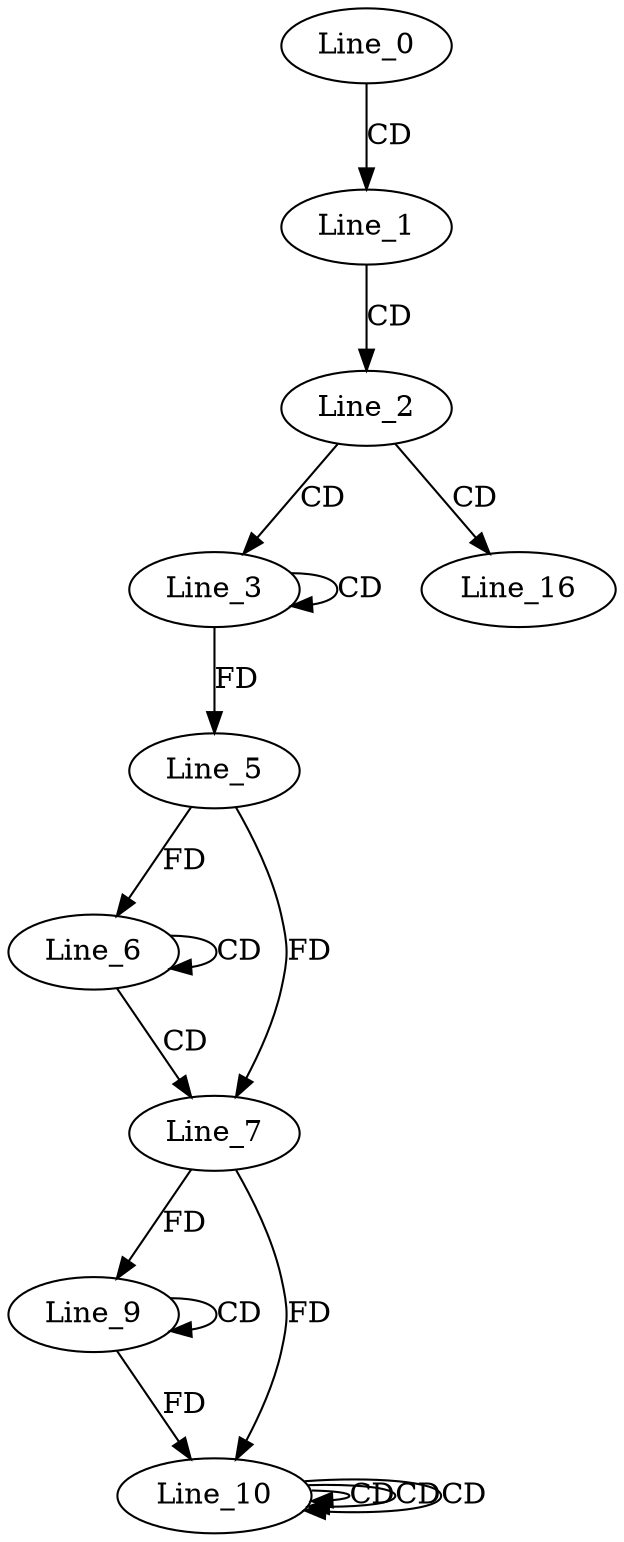 digraph G {
  Line_0;
  Line_1;
  Line_2;
  Line_3;
  Line_3;
  Line_5;
  Line_6;
  Line_6;
  Line_5;
  Line_7;
  Line_7;
  Line_9;
  Line_9;
  Line_9;
  Line_10;
  Line_10;
  Line_10;
  Line_10;
  Line_10;
  Line_16;
  Line_0 -> Line_1 [ label="CD" ];
  Line_1 -> Line_2 [ label="CD" ];
  Line_2 -> Line_3 [ label="CD" ];
  Line_3 -> Line_3 [ label="CD" ];
  Line_3 -> Line_5 [ label="FD" ];
  Line_6 -> Line_6 [ label="CD" ];
  Line_5 -> Line_6 [ label="FD" ];
  Line_6 -> Line_7 [ label="CD" ];
  Line_5 -> Line_7 [ label="FD" ];
  Line_9 -> Line_9 [ label="CD" ];
  Line_7 -> Line_9 [ label="FD" ];
  Line_10 -> Line_10 [ label="CD" ];
  Line_9 -> Line_10 [ label="FD" ];
  Line_10 -> Line_10 [ label="CD" ];
  Line_10 -> Line_10 [ label="CD" ];
  Line_7 -> Line_10 [ label="FD" ];
  Line_2 -> Line_16 [ label="CD" ];
}
